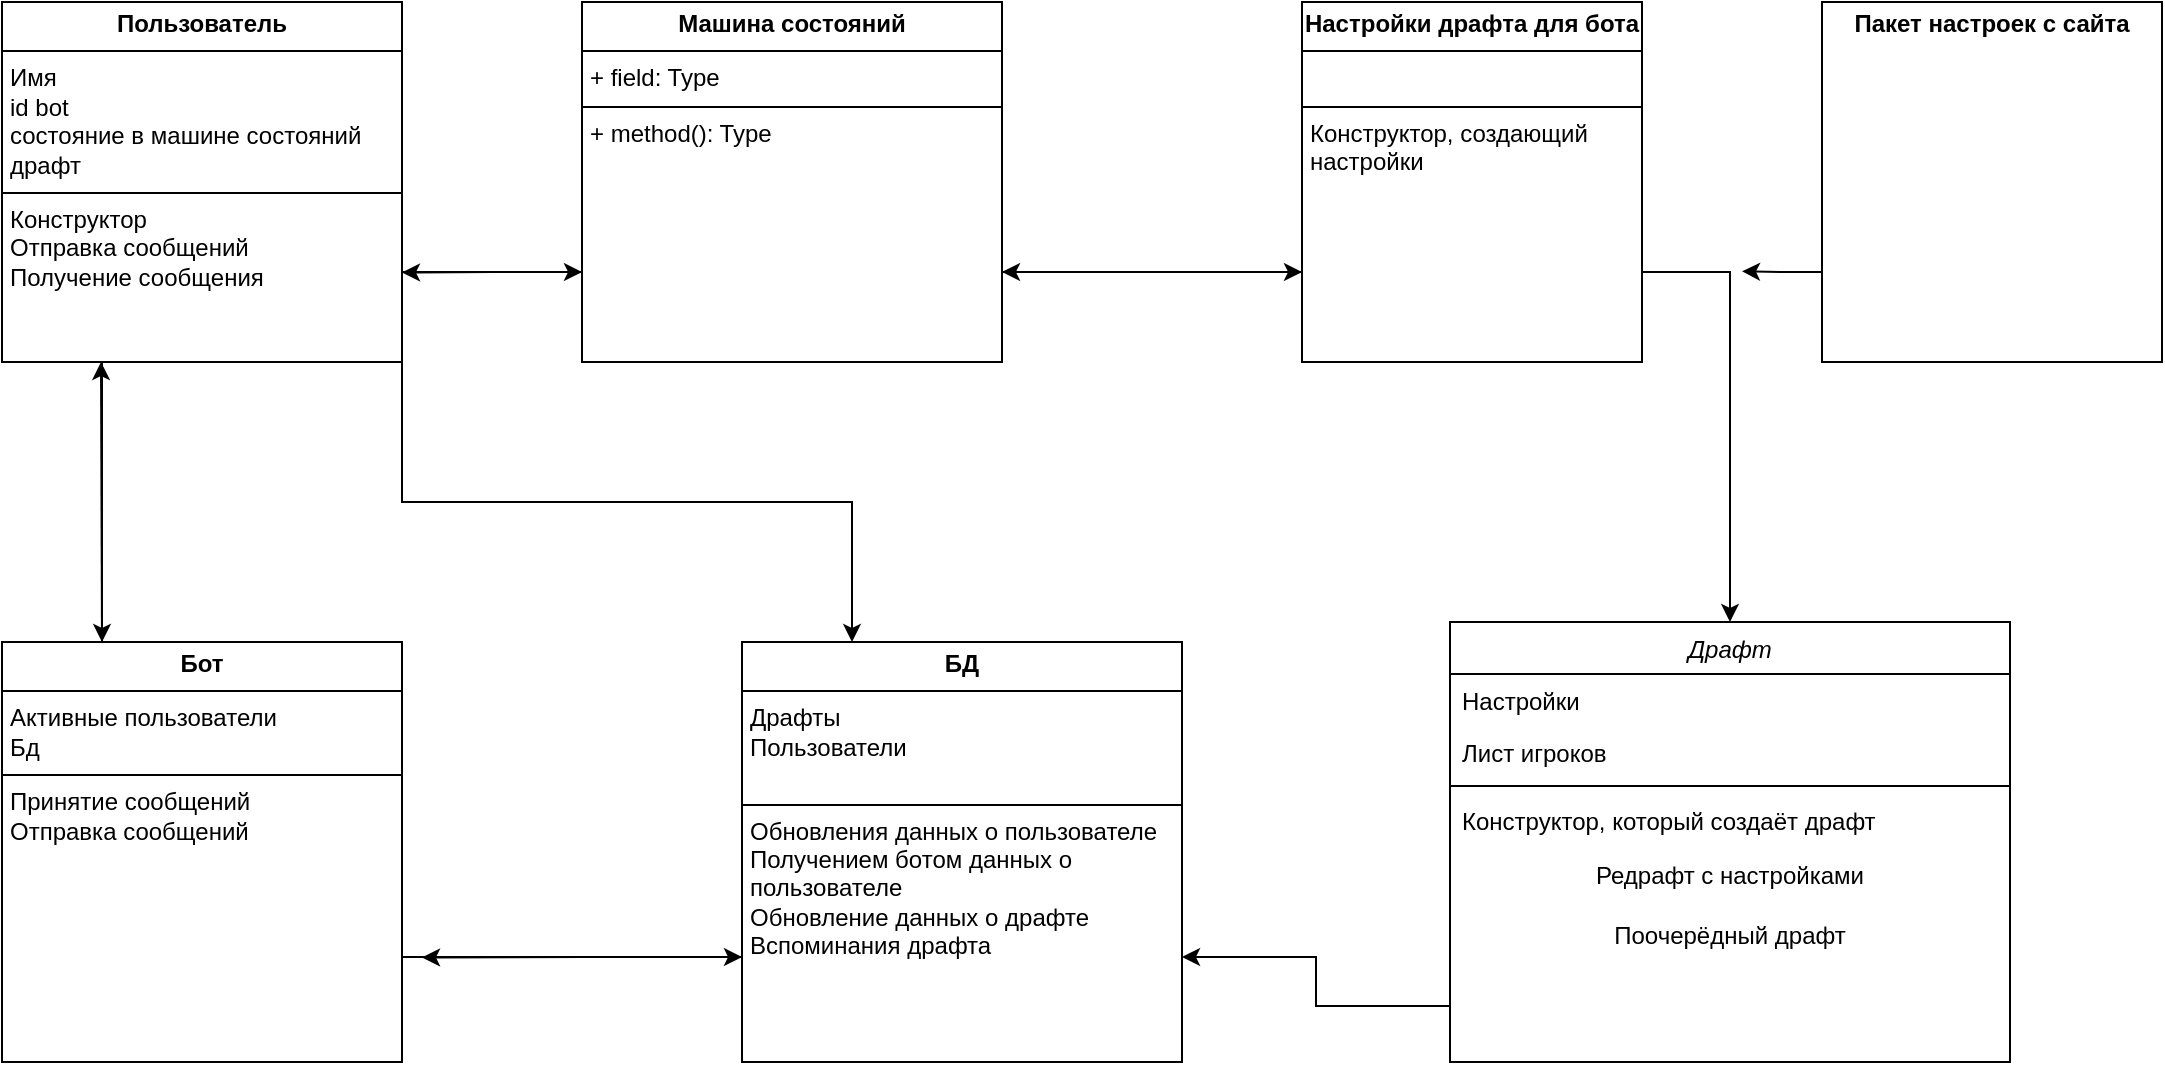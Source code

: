 <mxfile version="24.7.2" type="github">
  <diagram id="C5RBs43oDa-KdzZeNtuy" name="Page-1">
    <mxGraphModel dx="1968" dy="846" grid="1" gridSize="10" guides="1" tooltips="1" connect="1" arrows="1" fold="1" page="1" pageScale="1" pageWidth="827" pageHeight="1169" math="0" shadow="0">
      <root>
        <mxCell id="WIyWlLk6GJQsqaUBKTNV-0" />
        <mxCell id="WIyWlLk6GJQsqaUBKTNV-1" parent="WIyWlLk6GJQsqaUBKTNV-0" />
        <mxCell id="zkfFHV4jXpPFQw0GAbJ--0" value="Драфт" style="swimlane;fontStyle=2;align=center;verticalAlign=top;childLayout=stackLayout;horizontal=1;startSize=26;horizontalStack=0;resizeParent=1;resizeLast=0;collapsible=1;marginBottom=0;rounded=0;shadow=0;strokeWidth=1;" parent="WIyWlLk6GJQsqaUBKTNV-1" vertex="1">
          <mxGeometry x="384" y="330" width="280" height="220" as="geometry">
            <mxRectangle x="390" y="270" width="160" height="26" as="alternateBounds" />
          </mxGeometry>
        </mxCell>
        <mxCell id="zkfFHV4jXpPFQw0GAbJ--2" value="Настройки" style="text;align=left;verticalAlign=top;spacingLeft=4;spacingRight=4;overflow=hidden;rotatable=0;points=[[0,0.5],[1,0.5]];portConstraint=eastwest;rounded=0;shadow=0;html=0;" parent="zkfFHV4jXpPFQw0GAbJ--0" vertex="1">
          <mxGeometry y="26" width="280" height="26" as="geometry" />
        </mxCell>
        <mxCell id="zkfFHV4jXpPFQw0GAbJ--3" value="Лист игроков " style="text;align=left;verticalAlign=top;spacingLeft=4;spacingRight=4;overflow=hidden;rotatable=0;points=[[0,0.5],[1,0.5]];portConstraint=eastwest;rounded=0;shadow=0;html=0;" parent="zkfFHV4jXpPFQw0GAbJ--0" vertex="1">
          <mxGeometry y="52" width="280" height="26" as="geometry" />
        </mxCell>
        <mxCell id="zkfFHV4jXpPFQw0GAbJ--4" value="" style="line;html=1;strokeWidth=1;align=left;verticalAlign=middle;spacingTop=-1;spacingLeft=3;spacingRight=3;rotatable=0;labelPosition=right;points=[];portConstraint=eastwest;" parent="zkfFHV4jXpPFQw0GAbJ--0" vertex="1">
          <mxGeometry y="78" width="280" height="8" as="geometry" />
        </mxCell>
        <mxCell id="zkfFHV4jXpPFQw0GAbJ--5" value="Конструктор, который создаёт драфт&#xa;" style="text;align=left;verticalAlign=top;spacingLeft=4;spacingRight=4;overflow=hidden;rotatable=0;points=[[0,0.5],[1,0.5]];portConstraint=eastwest;" parent="zkfFHV4jXpPFQw0GAbJ--0" vertex="1">
          <mxGeometry y="86" width="280" height="26" as="geometry" />
        </mxCell>
        <mxCell id="UfwFgcPfIMEhs8Ru26pq-2" value="Редрафт с настройками" style="text;strokeColor=none;align=center;fillColor=none;html=1;verticalAlign=middle;whiteSpace=wrap;rounded=0;" vertex="1" parent="zkfFHV4jXpPFQw0GAbJ--0">
          <mxGeometry y="112" width="280" height="30" as="geometry" />
        </mxCell>
        <mxCell id="UfwFgcPfIMEhs8Ru26pq-4" value="Поочерёдный драфт" style="text;strokeColor=none;align=center;fillColor=none;html=1;verticalAlign=middle;whiteSpace=wrap;rounded=0;" vertex="1" parent="zkfFHV4jXpPFQw0GAbJ--0">
          <mxGeometry y="142" width="280" height="30" as="geometry" />
        </mxCell>
        <mxCell id="UfwFgcPfIMEhs8Ru26pq-11" style="edgeStyle=orthogonalEdgeStyle;rounded=0;orthogonalLoop=1;jettySize=auto;html=1;exitX=1;exitY=0.75;exitDx=0;exitDy=0;entryX=0.5;entryY=0;entryDx=0;entryDy=0;" edge="1" parent="WIyWlLk6GJQsqaUBKTNV-1" source="UfwFgcPfIMEhs8Ru26pq-10" target="zkfFHV4jXpPFQw0GAbJ--0">
          <mxGeometry relative="1" as="geometry" />
        </mxCell>
        <mxCell id="UfwFgcPfIMEhs8Ru26pq-20" style="edgeStyle=orthogonalEdgeStyle;rounded=0;orthogonalLoop=1;jettySize=auto;html=1;exitX=0;exitY=0.75;exitDx=0;exitDy=0;entryX=1;entryY=0.75;entryDx=0;entryDy=0;" edge="1" parent="WIyWlLk6GJQsqaUBKTNV-1" source="UfwFgcPfIMEhs8Ru26pq-10" target="UfwFgcPfIMEhs8Ru26pq-16">
          <mxGeometry relative="1" as="geometry" />
        </mxCell>
        <mxCell id="UfwFgcPfIMEhs8Ru26pq-10" value="&lt;p style=&quot;margin:0px;margin-top:4px;text-align:center;&quot;&gt;&lt;b&gt;Настройки драфта для бота&lt;/b&gt;&lt;/p&gt;&lt;hr size=&quot;1&quot; style=&quot;border-style:solid;&quot;&gt;&lt;p style=&quot;margin:0px;margin-left:4px;&quot;&gt;&lt;br&gt;&lt;/p&gt;&lt;hr size=&quot;1&quot; style=&quot;border-style:solid;&quot;&gt;&lt;p style=&quot;margin:0px;margin-left:4px;&quot;&gt;Конструктор, создающий настройки&lt;/p&gt;&lt;p style=&quot;margin:0px;margin-left:4px;&quot;&gt;&lt;br&gt;&lt;/p&gt;" style="verticalAlign=top;align=left;overflow=fill;html=1;whiteSpace=wrap;" vertex="1" parent="WIyWlLk6GJQsqaUBKTNV-1">
          <mxGeometry x="310" y="20" width="170" height="180" as="geometry" />
        </mxCell>
        <mxCell id="UfwFgcPfIMEhs8Ru26pq-13" style="edgeStyle=orthogonalEdgeStyle;rounded=0;orthogonalLoop=1;jettySize=auto;html=1;exitX=0;exitY=0.75;exitDx=0;exitDy=0;" edge="1" parent="WIyWlLk6GJQsqaUBKTNV-1" source="UfwFgcPfIMEhs8Ru26pq-12">
          <mxGeometry relative="1" as="geometry">
            <mxPoint x="530" y="154.667" as="targetPoint" />
          </mxGeometry>
        </mxCell>
        <mxCell id="UfwFgcPfIMEhs8Ru26pq-12" value="&lt;p style=&quot;margin:0px;margin-top:4px;text-align:center;&quot;&gt;&lt;b&gt;Пакет настроек с сайта&lt;/b&gt;&lt;/p&gt;&lt;p style=&quot;margin:0px;margin-left:4px;&quot;&gt;&lt;br&gt;&lt;/p&gt;" style="verticalAlign=top;align=left;overflow=fill;html=1;whiteSpace=wrap;" vertex="1" parent="WIyWlLk6GJQsqaUBKTNV-1">
          <mxGeometry x="570" y="20" width="170" height="180" as="geometry" />
        </mxCell>
        <mxCell id="UfwFgcPfIMEhs8Ru26pq-36" style="edgeStyle=orthogonalEdgeStyle;rounded=0;orthogonalLoop=1;jettySize=auto;html=1;exitX=0.25;exitY=1;exitDx=0;exitDy=0;entryX=0.25;entryY=0;entryDx=0;entryDy=0;" edge="1" parent="WIyWlLk6GJQsqaUBKTNV-1" source="UfwFgcPfIMEhs8Ru26pq-14" target="UfwFgcPfIMEhs8Ru26pq-24">
          <mxGeometry relative="1" as="geometry" />
        </mxCell>
        <mxCell id="UfwFgcPfIMEhs8Ru26pq-38" style="edgeStyle=orthogonalEdgeStyle;rounded=0;orthogonalLoop=1;jettySize=auto;html=1;exitX=1;exitY=0.75;exitDx=0;exitDy=0;entryX=0;entryY=0.75;entryDx=0;entryDy=0;" edge="1" parent="WIyWlLk6GJQsqaUBKTNV-1" source="UfwFgcPfIMEhs8Ru26pq-14" target="UfwFgcPfIMEhs8Ru26pq-16">
          <mxGeometry relative="1" as="geometry" />
        </mxCell>
        <mxCell id="UfwFgcPfIMEhs8Ru26pq-44" style="edgeStyle=orthogonalEdgeStyle;rounded=0;orthogonalLoop=1;jettySize=auto;html=1;exitX=1;exitY=1;exitDx=0;exitDy=0;entryX=0.25;entryY=0;entryDx=0;entryDy=0;" edge="1" parent="WIyWlLk6GJQsqaUBKTNV-1" source="UfwFgcPfIMEhs8Ru26pq-14" target="UfwFgcPfIMEhs8Ru26pq-27">
          <mxGeometry relative="1" as="geometry" />
        </mxCell>
        <mxCell id="UfwFgcPfIMEhs8Ru26pq-14" value="&lt;p style=&quot;margin:0px;margin-top:4px;text-align:center;&quot;&gt;&lt;b&gt;Пользователь&lt;/b&gt;&lt;/p&gt;&lt;hr size=&quot;1&quot; style=&quot;border-style:solid;&quot;&gt;&lt;p style=&quot;margin:0px;margin-left:4px;&quot;&gt;Имя&lt;/p&gt;&lt;p style=&quot;margin:0px;margin-left:4px;&quot;&gt;id bot&lt;/p&gt;&lt;p style=&quot;margin:0px;margin-left:4px;&quot;&gt;состояние в машине состояний&lt;/p&gt;&lt;p style=&quot;margin:0px;margin-left:4px;&quot;&gt;драфт&lt;/p&gt;&lt;hr size=&quot;1&quot; style=&quot;border-style:solid;&quot;&gt;&lt;p style=&quot;margin:0px;margin-left:4px;&quot;&gt;Конструктор&lt;/p&gt;&lt;p style=&quot;margin:0px;margin-left:4px;&quot;&gt;Отправка сообщений&amp;nbsp;&lt;/p&gt;&lt;p style=&quot;margin:0px;margin-left:4px;&quot;&gt;Получение сообщения&lt;/p&gt;&lt;p style=&quot;margin:0px;margin-left:4px;&quot;&gt;&lt;br&gt;&lt;/p&gt;" style="verticalAlign=top;align=left;overflow=fill;html=1;whiteSpace=wrap;" vertex="1" parent="WIyWlLk6GJQsqaUBKTNV-1">
          <mxGeometry x="-340" y="20" width="200" height="180" as="geometry" />
        </mxCell>
        <mxCell id="UfwFgcPfIMEhs8Ru26pq-21" style="edgeStyle=orthogonalEdgeStyle;rounded=0;orthogonalLoop=1;jettySize=auto;html=1;exitX=1;exitY=0.75;exitDx=0;exitDy=0;entryX=0;entryY=0.75;entryDx=0;entryDy=0;" edge="1" parent="WIyWlLk6GJQsqaUBKTNV-1" source="UfwFgcPfIMEhs8Ru26pq-16" target="UfwFgcPfIMEhs8Ru26pq-10">
          <mxGeometry relative="1" as="geometry" />
        </mxCell>
        <mxCell id="UfwFgcPfIMEhs8Ru26pq-39" style="edgeStyle=orthogonalEdgeStyle;rounded=0;orthogonalLoop=1;jettySize=auto;html=1;exitX=0;exitY=0.75;exitDx=0;exitDy=0;" edge="1" parent="WIyWlLk6GJQsqaUBKTNV-1" source="UfwFgcPfIMEhs8Ru26pq-16">
          <mxGeometry relative="1" as="geometry">
            <mxPoint x="-140" y="155.25" as="targetPoint" />
          </mxGeometry>
        </mxCell>
        <mxCell id="UfwFgcPfIMEhs8Ru26pq-16" value="&lt;p style=&quot;margin:0px;margin-top:4px;text-align:center;&quot;&gt;&lt;b&gt;Машина состояний&lt;/b&gt;&lt;/p&gt;&lt;hr size=&quot;1&quot; style=&quot;border-style:solid;&quot;&gt;&lt;p style=&quot;margin:0px;margin-left:4px;&quot;&gt;+ field: Type&lt;/p&gt;&lt;hr size=&quot;1&quot; style=&quot;border-style:solid;&quot;&gt;&lt;p style=&quot;margin:0px;margin-left:4px;&quot;&gt;+ method(): Type&lt;/p&gt;" style="verticalAlign=top;align=left;overflow=fill;html=1;whiteSpace=wrap;" vertex="1" parent="WIyWlLk6GJQsqaUBKTNV-1">
          <mxGeometry x="-50" y="20" width="210" height="180" as="geometry" />
        </mxCell>
        <mxCell id="UfwFgcPfIMEhs8Ru26pq-37" style="edgeStyle=orthogonalEdgeStyle;rounded=0;orthogonalLoop=1;jettySize=auto;html=1;exitX=0.25;exitY=0;exitDx=0;exitDy=0;" edge="1" parent="WIyWlLk6GJQsqaUBKTNV-1" source="UfwFgcPfIMEhs8Ru26pq-24">
          <mxGeometry relative="1" as="geometry">
            <mxPoint x="-290.5" y="200" as="targetPoint" />
          </mxGeometry>
        </mxCell>
        <mxCell id="UfwFgcPfIMEhs8Ru26pq-40" style="edgeStyle=orthogonalEdgeStyle;rounded=0;orthogonalLoop=1;jettySize=auto;html=1;exitX=1;exitY=0.75;exitDx=0;exitDy=0;entryX=0;entryY=0.75;entryDx=0;entryDy=0;" edge="1" parent="WIyWlLk6GJQsqaUBKTNV-1" source="UfwFgcPfIMEhs8Ru26pq-24" target="UfwFgcPfIMEhs8Ru26pq-27">
          <mxGeometry relative="1" as="geometry" />
        </mxCell>
        <mxCell id="UfwFgcPfIMEhs8Ru26pq-24" value="&lt;p style=&quot;margin:0px;margin-top:4px;text-align:center;&quot;&gt;&lt;b&gt;Бот&lt;/b&gt;&lt;/p&gt;&lt;hr size=&quot;1&quot; style=&quot;border-style:solid;&quot;&gt;&lt;p style=&quot;margin:0px;margin-left:4px;&quot;&gt;Активные пользователи&lt;/p&gt;&lt;p style=&quot;margin:0px;margin-left:4px;&quot;&gt;Бд&lt;/p&gt;&lt;hr size=&quot;1&quot; style=&quot;border-style:solid;&quot;&gt;&lt;p style=&quot;margin:0px;margin-left:4px;&quot;&gt;Принятие сообщений&amp;nbsp;&lt;/p&gt;&lt;p style=&quot;margin:0px;margin-left:4px;&quot;&gt;Отправка сообщений&lt;/p&gt;&lt;p style=&quot;margin:0px;margin-left:4px;&quot;&gt;&lt;br&gt;&lt;/p&gt;" style="verticalAlign=top;align=left;overflow=fill;html=1;whiteSpace=wrap;" vertex="1" parent="WIyWlLk6GJQsqaUBKTNV-1">
          <mxGeometry x="-340" y="340" width="200" height="210" as="geometry" />
        </mxCell>
        <mxCell id="UfwFgcPfIMEhs8Ru26pq-41" style="edgeStyle=orthogonalEdgeStyle;rounded=0;orthogonalLoop=1;jettySize=auto;html=1;exitX=0;exitY=0.75;exitDx=0;exitDy=0;" edge="1" parent="WIyWlLk6GJQsqaUBKTNV-1" source="UfwFgcPfIMEhs8Ru26pq-27">
          <mxGeometry relative="1" as="geometry">
            <mxPoint x="-130" y="497.75" as="targetPoint" />
          </mxGeometry>
        </mxCell>
        <mxCell id="UfwFgcPfIMEhs8Ru26pq-27" value="&lt;p style=&quot;margin:0px;margin-top:4px;text-align:center;&quot;&gt;&lt;b&gt;БД&lt;/b&gt;&lt;/p&gt;&lt;hr size=&quot;1&quot; style=&quot;border-style:solid;&quot;&gt;&lt;p style=&quot;margin:0px;margin-left:4px;&quot;&gt;Драфты&lt;/p&gt;&lt;p style=&quot;margin:0px;margin-left:4px;&quot;&gt;Пользователи&lt;/p&gt;&lt;p style=&quot;margin:0px;margin-left:4px;&quot;&gt;&lt;br&gt;&lt;/p&gt;&lt;hr size=&quot;1&quot; style=&quot;border-style:solid;&quot;&gt;&lt;p style=&quot;margin:0px;margin-left:4px;&quot;&gt;Обновления данных о пользователе&lt;/p&gt;&lt;p style=&quot;margin:0px;margin-left:4px;&quot;&gt;Получением ботом данных о пользователе&lt;/p&gt;&lt;p style=&quot;margin:0px;margin-left:4px;&quot;&gt;Обновление данных о драфте&lt;/p&gt;&lt;p style=&quot;margin:0px;margin-left:4px;&quot;&gt;Вспоминания драфта&lt;/p&gt;" style="verticalAlign=top;align=left;overflow=fill;html=1;whiteSpace=wrap;" vertex="1" parent="WIyWlLk6GJQsqaUBKTNV-1">
          <mxGeometry x="30" y="340" width="220" height="210" as="geometry" />
        </mxCell>
        <mxCell id="UfwFgcPfIMEhs8Ru26pq-43" style="edgeStyle=orthogonalEdgeStyle;rounded=0;orthogonalLoop=1;jettySize=auto;html=1;exitX=0;exitY=1;exitDx=0;exitDy=0;entryX=1;entryY=0.75;entryDx=0;entryDy=0;" edge="1" parent="WIyWlLk6GJQsqaUBKTNV-1" source="UfwFgcPfIMEhs8Ru26pq-4" target="UfwFgcPfIMEhs8Ru26pq-27">
          <mxGeometry relative="1" as="geometry" />
        </mxCell>
      </root>
    </mxGraphModel>
  </diagram>
</mxfile>
